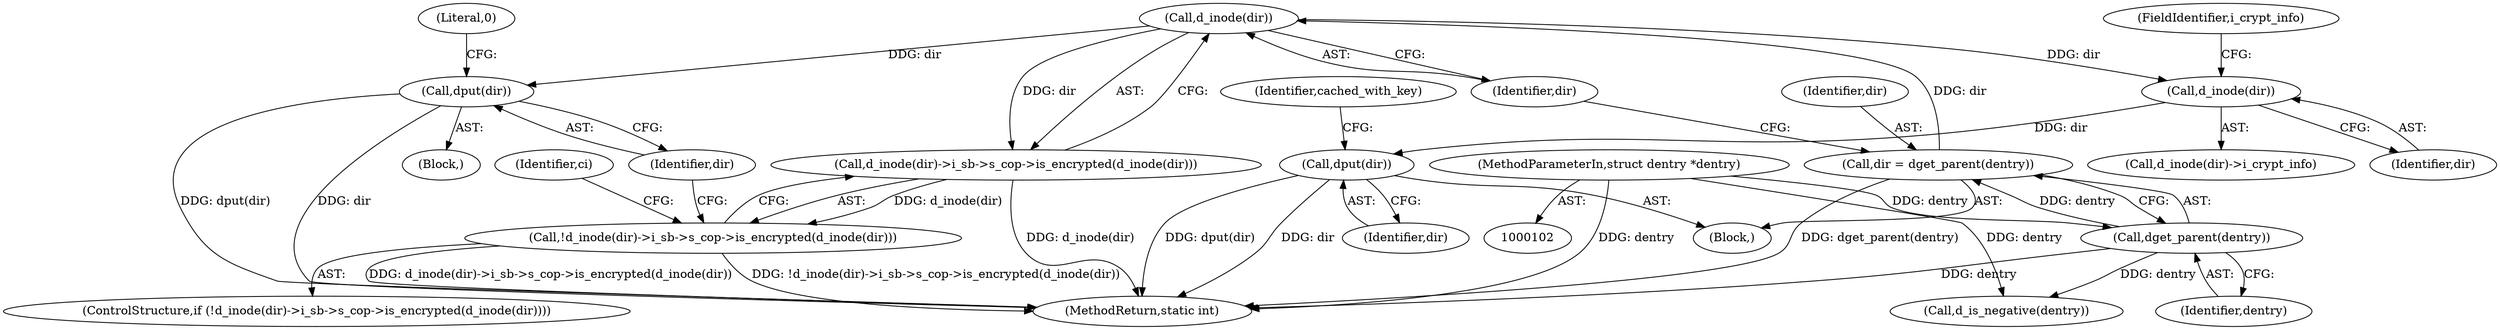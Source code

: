 digraph "0_linux_1b53cf9815bb4744958d41f3795d5d5a1d365e2d@pointer" {
"1000124" [label="(Call,d_inode(dir))"];
"1000117" [label="(Call,dir = dget_parent(dentry))"];
"1000119" [label="(Call,dget_parent(dentry))"];
"1000103" [label="(MethodParameterIn,struct dentry *dentry)"];
"1000123" [label="(Call,d_inode(dir)->i_sb->s_cop->is_encrypted(d_inode(dir)))"];
"1000122" [label="(Call,!d_inode(dir)->i_sb->s_cop->is_encrypted(d_inode(dir)))"];
"1000127" [label="(Call,dput(dir))"];
"1000134" [label="(Call,d_inode(dir))"];
"1000186" [label="(Call,dput(dir))"];
"1000120" [label="(Identifier,dentry)"];
"1000124" [label="(Call,d_inode(dir))"];
"1000121" [label="(ControlStructure,if (!d_inode(dir)->i_sb->s_cop->is_encrypted(d_inode(dir))))"];
"1000126" [label="(Block,)"];
"1000193" [label="(Call,d_is_negative(dentry))"];
"1000208" [label="(MethodReturn,static int)"];
"1000122" [label="(Call,!d_inode(dir)->i_sb->s_cop->is_encrypted(d_inode(dir)))"];
"1000127" [label="(Call,dput(dir))"];
"1000118" [label="(Identifier,dir)"];
"1000192" [label="(Identifier,cached_with_key)"];
"1000119" [label="(Call,dget_parent(dentry))"];
"1000105" [label="(Block,)"];
"1000125" [label="(Identifier,dir)"];
"1000186" [label="(Call,dput(dir))"];
"1000136" [label="(FieldIdentifier,i_crypt_info)"];
"1000132" [label="(Identifier,ci)"];
"1000187" [label="(Identifier,dir)"];
"1000128" [label="(Identifier,dir)"];
"1000123" [label="(Call,d_inode(dir)->i_sb->s_cop->is_encrypted(d_inode(dir)))"];
"1000133" [label="(Call,d_inode(dir)->i_crypt_info)"];
"1000134" [label="(Call,d_inode(dir))"];
"1000103" [label="(MethodParameterIn,struct dentry *dentry)"];
"1000135" [label="(Identifier,dir)"];
"1000117" [label="(Call,dir = dget_parent(dentry))"];
"1000130" [label="(Literal,0)"];
"1000124" -> "1000123"  [label="AST: "];
"1000124" -> "1000125"  [label="CFG: "];
"1000125" -> "1000124"  [label="AST: "];
"1000123" -> "1000124"  [label="CFG: "];
"1000124" -> "1000123"  [label="DDG: dir"];
"1000117" -> "1000124"  [label="DDG: dir"];
"1000124" -> "1000127"  [label="DDG: dir"];
"1000124" -> "1000134"  [label="DDG: dir"];
"1000117" -> "1000105"  [label="AST: "];
"1000117" -> "1000119"  [label="CFG: "];
"1000118" -> "1000117"  [label="AST: "];
"1000119" -> "1000117"  [label="AST: "];
"1000125" -> "1000117"  [label="CFG: "];
"1000117" -> "1000208"  [label="DDG: dget_parent(dentry)"];
"1000119" -> "1000117"  [label="DDG: dentry"];
"1000119" -> "1000120"  [label="CFG: "];
"1000120" -> "1000119"  [label="AST: "];
"1000119" -> "1000208"  [label="DDG: dentry"];
"1000103" -> "1000119"  [label="DDG: dentry"];
"1000119" -> "1000193"  [label="DDG: dentry"];
"1000103" -> "1000102"  [label="AST: "];
"1000103" -> "1000208"  [label="DDG: dentry"];
"1000103" -> "1000193"  [label="DDG: dentry"];
"1000123" -> "1000122"  [label="AST: "];
"1000122" -> "1000123"  [label="CFG: "];
"1000123" -> "1000208"  [label="DDG: d_inode(dir)"];
"1000123" -> "1000122"  [label="DDG: d_inode(dir)"];
"1000122" -> "1000121"  [label="AST: "];
"1000128" -> "1000122"  [label="CFG: "];
"1000132" -> "1000122"  [label="CFG: "];
"1000122" -> "1000208"  [label="DDG: d_inode(dir)->i_sb->s_cop->is_encrypted(d_inode(dir))"];
"1000122" -> "1000208"  [label="DDG: !d_inode(dir)->i_sb->s_cop->is_encrypted(d_inode(dir))"];
"1000127" -> "1000126"  [label="AST: "];
"1000127" -> "1000128"  [label="CFG: "];
"1000128" -> "1000127"  [label="AST: "];
"1000130" -> "1000127"  [label="CFG: "];
"1000127" -> "1000208"  [label="DDG: dput(dir)"];
"1000127" -> "1000208"  [label="DDG: dir"];
"1000134" -> "1000133"  [label="AST: "];
"1000134" -> "1000135"  [label="CFG: "];
"1000135" -> "1000134"  [label="AST: "];
"1000136" -> "1000134"  [label="CFG: "];
"1000134" -> "1000186"  [label="DDG: dir"];
"1000186" -> "1000105"  [label="AST: "];
"1000186" -> "1000187"  [label="CFG: "];
"1000187" -> "1000186"  [label="AST: "];
"1000192" -> "1000186"  [label="CFG: "];
"1000186" -> "1000208"  [label="DDG: dput(dir)"];
"1000186" -> "1000208"  [label="DDG: dir"];
}
